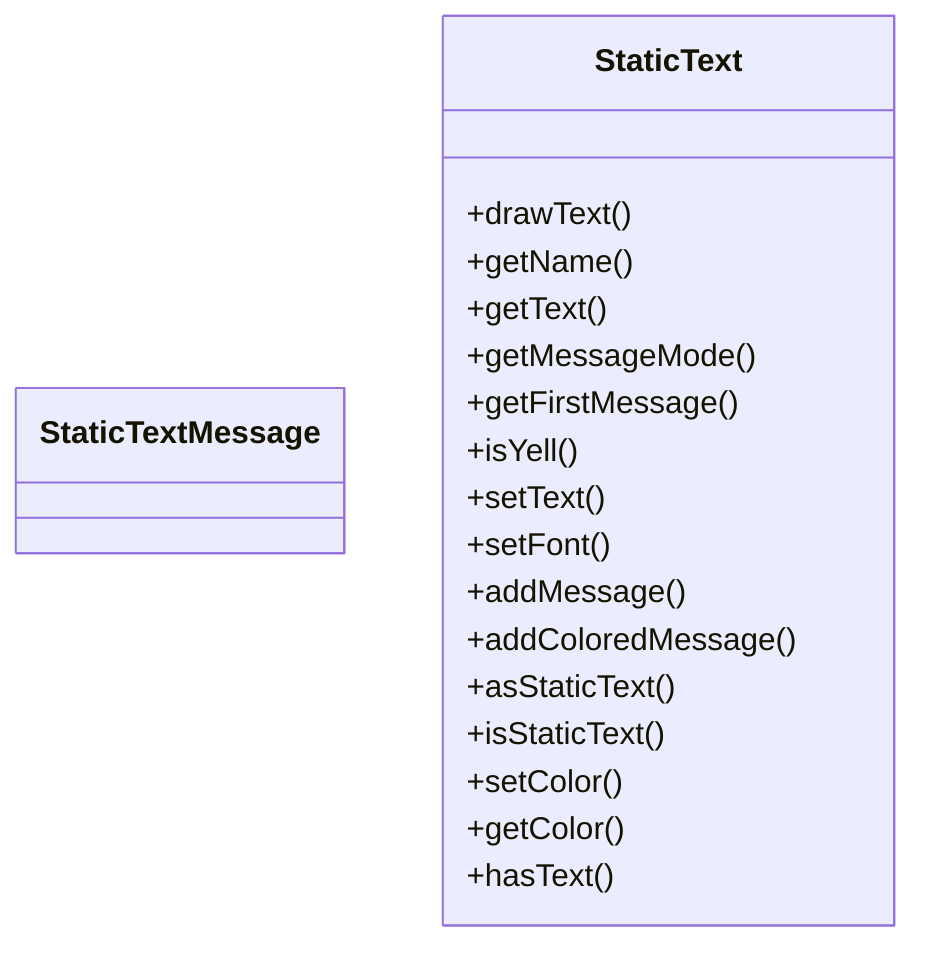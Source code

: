 classDiagram
    class StaticTextMessage {
    }
    class StaticText {
        +drawText()
        +getName()
        +getText()
        +getMessageMode()
        +getFirstMessage()
        +isYell()
        +setText()
        +setFont()
        +addMessage()
        +addColoredMessage()
        +asStaticText()
        +isStaticText()
        +setColor()
        +getColor()
        +hasText()
    }